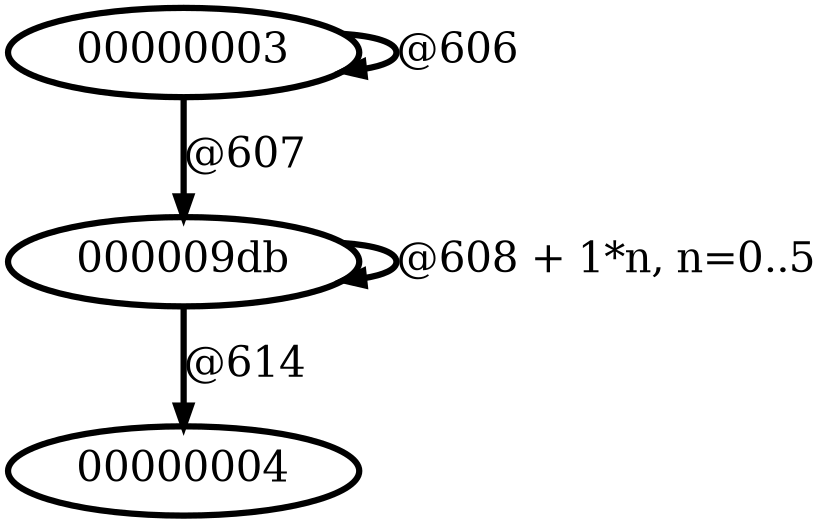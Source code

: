 digraph G {
        node [style=rounded, penwidth=3, fontsize=20, shape=oval];
        "00000003" -> "00000003" [label="@606", color=black,arrowsize=1,style=bold,penwidth=3,fontsize=20];
"00000003" -> "000009db" [label="@607", color=black,arrowsize=1,style=bold,penwidth=3,fontsize=20];
"000009db" -> "000009db" [label="@608 + 1*n, n=0..5", color=black,arrowsize=1,style=bold,penwidth=3,fontsize=20];
"000009db" -> "00000004" [label="@614", color=black,arrowsize=1,style=bold,penwidth=3,fontsize=20];
}
